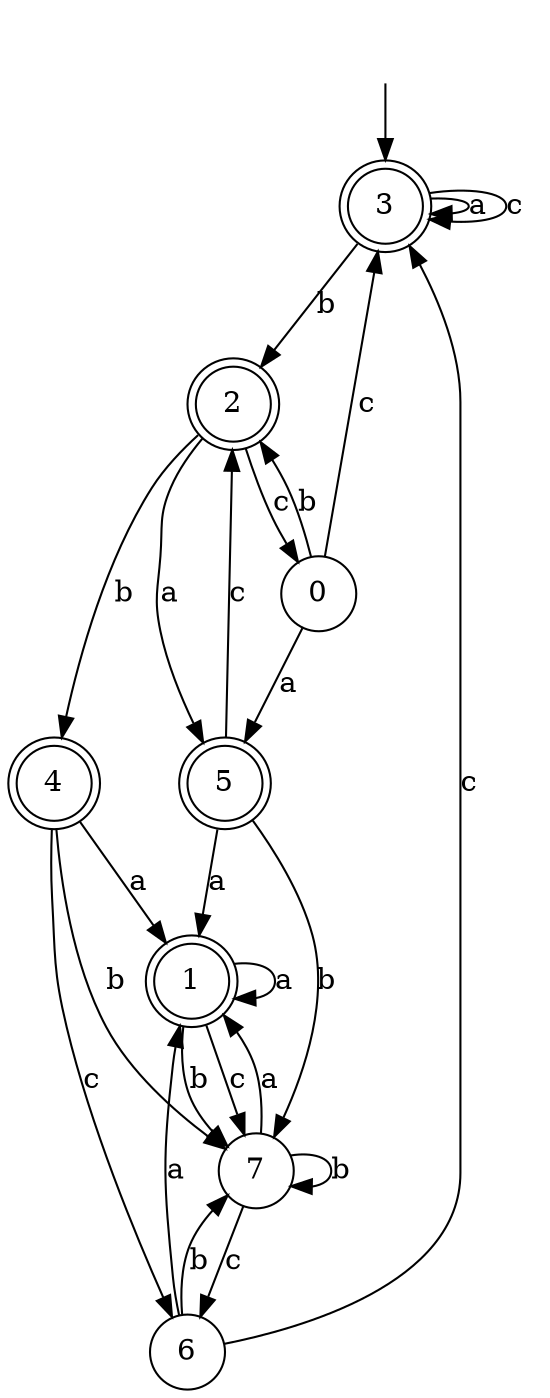 digraph g {
__start [label=""shape=none]
	3[shape="doublecircle" label="3"]
	0[shape="circle" label="0"]
	1[shape="doublecircle" label="1"]
	2[shape="doublecircle" label="2"]
	4[shape="doublecircle" label="4"]
	5[shape="doublecircle" label="5"]
	6[shape="circle" label="6"]
	7[shape="circle" label="7"]

__start -> 3
	0 -> 5 [label="a"]
	0 -> 2 [label="b"]
	0 -> 3 [label="c"]
	1 -> 1 [label="a"]
	1 -> 7 [label="b"]
	1 -> 7 [label="c"]
	2 -> 5 [label="a"]
	2 -> 4 [label="b"]
	2 -> 0 [label="c"]
	3 -> 3 [label="a"]
	3 -> 2 [label="b"]
	3 -> 3 [label="c"]
	4 -> 1 [label="a"]
	4 -> 7 [label="b"]
	4 -> 6 [label="c"]
	5 -> 1 [label="a"]
	5 -> 7 [label="b"]
	5 -> 2 [label="c"]
	6 -> 1 [label="a"]
	6 -> 7 [label="b"]
	6 -> 3 [label="c"]
	7 -> 1 [label="a"]
	7 -> 7 [label="b"]
	7 -> 6 [label="c"]
}
